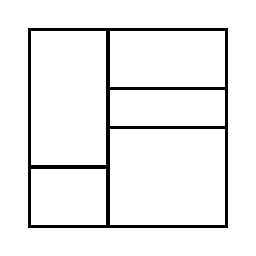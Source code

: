\begin{tikzpicture}[very thick, scale=.5]
    \draw (0,3/2) rectangle (2,5);
    \draw (0,0) rectangle (2,3/2);
    \draw (2,7/2) rectangle (5,5);
    \draw (2,5/2) rectangle (5,7/2);
    \draw (2,0) rectangle (5,5/2);
\end{tikzpicture}
